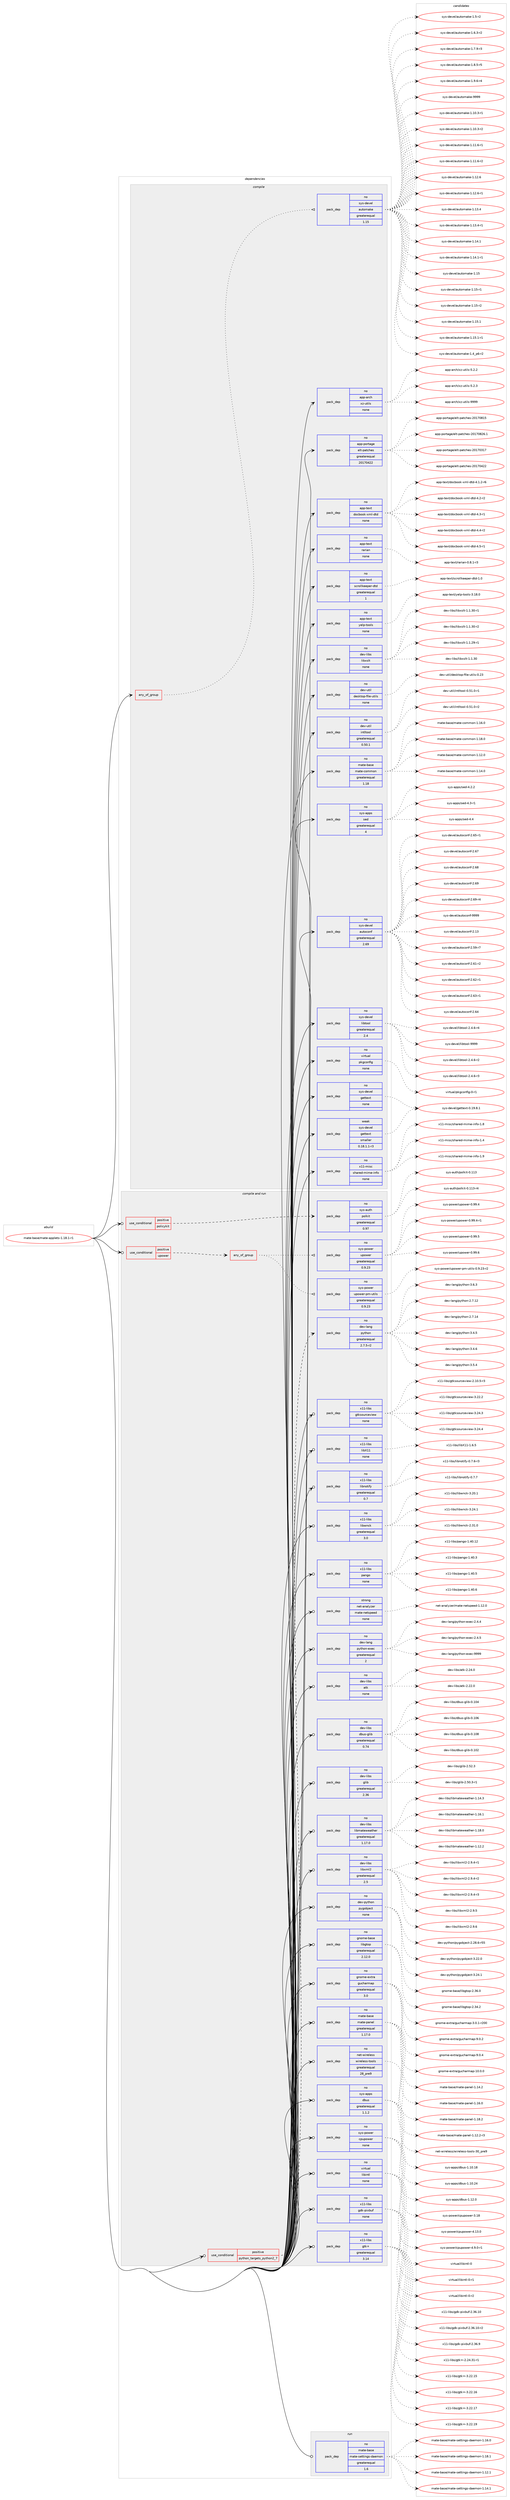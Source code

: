 digraph prolog {

# *************
# Graph options
# *************

newrank=true;
concentrate=true;
compound=true;
graph [rankdir=LR,fontname=Helvetica,fontsize=10,ranksep=1.5];#, ranksep=2.5, nodesep=0.2];
edge  [arrowhead=vee];
node  [fontname=Helvetica,fontsize=10];

# **********
# The ebuild
# **********

subgraph cluster_leftcol {
color=gray;
rank=same;
label=<<i>ebuild</i>>;
id [label="mate-base/mate-applets-1.18.1-r1", color=red, width=4, href="../mate-base/mate-applets-1.18.1-r1.svg"];
}

# ****************
# The dependencies
# ****************

subgraph cluster_midcol {
color=gray;
label=<<i>dependencies</i>>;
subgraph cluster_compile {
fillcolor="#eeeeee";
style=filled;
label=<<i>compile</i>>;
subgraph any5089 {
dependency345562 [label=<<TABLE BORDER="0" CELLBORDER="1" CELLSPACING="0" CELLPADDING="4"><TR><TD CELLPADDING="10">any_of_group</TD></TR></TABLE>>, shape=none, color=red];subgraph pack254278 {
dependency345563 [label=<<TABLE BORDER="0" CELLBORDER="1" CELLSPACING="0" CELLPADDING="4" WIDTH="220"><TR><TD ROWSPAN="6" CELLPADDING="30">pack_dep</TD></TR><TR><TD WIDTH="110">no</TD></TR><TR><TD>sys-devel</TD></TR><TR><TD>automake</TD></TR><TR><TD>greaterequal</TD></TR><TR><TD>1.15</TD></TR></TABLE>>, shape=none, color=blue];
}
dependency345562:e -> dependency345563:w [weight=20,style="dotted",arrowhead="oinv"];
}
id:e -> dependency345562:w [weight=20,style="solid",arrowhead="vee"];
subgraph pack254279 {
dependency345564 [label=<<TABLE BORDER="0" CELLBORDER="1" CELLSPACING="0" CELLPADDING="4" WIDTH="220"><TR><TD ROWSPAN="6" CELLPADDING="30">pack_dep</TD></TR><TR><TD WIDTH="110">no</TD></TR><TR><TD>app-arch</TD></TR><TR><TD>xz-utils</TD></TR><TR><TD>none</TD></TR><TR><TD></TD></TR></TABLE>>, shape=none, color=blue];
}
id:e -> dependency345564:w [weight=20,style="solid",arrowhead="vee"];
subgraph pack254280 {
dependency345565 [label=<<TABLE BORDER="0" CELLBORDER="1" CELLSPACING="0" CELLPADDING="4" WIDTH="220"><TR><TD ROWSPAN="6" CELLPADDING="30">pack_dep</TD></TR><TR><TD WIDTH="110">no</TD></TR><TR><TD>app-portage</TD></TR><TR><TD>elt-patches</TD></TR><TR><TD>greaterequal</TD></TR><TR><TD>20170422</TD></TR></TABLE>>, shape=none, color=blue];
}
id:e -> dependency345565:w [weight=20,style="solid",arrowhead="vee"];
subgraph pack254281 {
dependency345566 [label=<<TABLE BORDER="0" CELLBORDER="1" CELLSPACING="0" CELLPADDING="4" WIDTH="220"><TR><TD ROWSPAN="6" CELLPADDING="30">pack_dep</TD></TR><TR><TD WIDTH="110">no</TD></TR><TR><TD>app-text</TD></TR><TR><TD>docbook-xml-dtd</TD></TR><TR><TD>none</TD></TR><TR><TD></TD></TR></TABLE>>, shape=none, color=blue];
}
id:e -> dependency345566:w [weight=20,style="solid",arrowhead="vee"];
subgraph pack254282 {
dependency345567 [label=<<TABLE BORDER="0" CELLBORDER="1" CELLSPACING="0" CELLPADDING="4" WIDTH="220"><TR><TD ROWSPAN="6" CELLPADDING="30">pack_dep</TD></TR><TR><TD WIDTH="110">no</TD></TR><TR><TD>app-text</TD></TR><TR><TD>rarian</TD></TR><TR><TD>none</TD></TR><TR><TD></TD></TR></TABLE>>, shape=none, color=blue];
}
id:e -> dependency345567:w [weight=20,style="solid",arrowhead="vee"];
subgraph pack254283 {
dependency345568 [label=<<TABLE BORDER="0" CELLBORDER="1" CELLSPACING="0" CELLPADDING="4" WIDTH="220"><TR><TD ROWSPAN="6" CELLPADDING="30">pack_dep</TD></TR><TR><TD WIDTH="110">no</TD></TR><TR><TD>app-text</TD></TR><TR><TD>scrollkeeper-dtd</TD></TR><TR><TD>greaterequal</TD></TR><TR><TD>1</TD></TR></TABLE>>, shape=none, color=blue];
}
id:e -> dependency345568:w [weight=20,style="solid",arrowhead="vee"];
subgraph pack254284 {
dependency345569 [label=<<TABLE BORDER="0" CELLBORDER="1" CELLSPACING="0" CELLPADDING="4" WIDTH="220"><TR><TD ROWSPAN="6" CELLPADDING="30">pack_dep</TD></TR><TR><TD WIDTH="110">no</TD></TR><TR><TD>app-text</TD></TR><TR><TD>yelp-tools</TD></TR><TR><TD>none</TD></TR><TR><TD></TD></TR></TABLE>>, shape=none, color=blue];
}
id:e -> dependency345569:w [weight=20,style="solid",arrowhead="vee"];
subgraph pack254285 {
dependency345570 [label=<<TABLE BORDER="0" CELLBORDER="1" CELLSPACING="0" CELLPADDING="4" WIDTH="220"><TR><TD ROWSPAN="6" CELLPADDING="30">pack_dep</TD></TR><TR><TD WIDTH="110">no</TD></TR><TR><TD>dev-libs</TD></TR><TR><TD>libxslt</TD></TR><TR><TD>none</TD></TR><TR><TD></TD></TR></TABLE>>, shape=none, color=blue];
}
id:e -> dependency345570:w [weight=20,style="solid",arrowhead="vee"];
subgraph pack254286 {
dependency345571 [label=<<TABLE BORDER="0" CELLBORDER="1" CELLSPACING="0" CELLPADDING="4" WIDTH="220"><TR><TD ROWSPAN="6" CELLPADDING="30">pack_dep</TD></TR><TR><TD WIDTH="110">no</TD></TR><TR><TD>dev-util</TD></TR><TR><TD>desktop-file-utils</TD></TR><TR><TD>none</TD></TR><TR><TD></TD></TR></TABLE>>, shape=none, color=blue];
}
id:e -> dependency345571:w [weight=20,style="solid",arrowhead="vee"];
subgraph pack254287 {
dependency345572 [label=<<TABLE BORDER="0" CELLBORDER="1" CELLSPACING="0" CELLPADDING="4" WIDTH="220"><TR><TD ROWSPAN="6" CELLPADDING="30">pack_dep</TD></TR><TR><TD WIDTH="110">no</TD></TR><TR><TD>dev-util</TD></TR><TR><TD>intltool</TD></TR><TR><TD>greaterequal</TD></TR><TR><TD>0.50.1</TD></TR></TABLE>>, shape=none, color=blue];
}
id:e -> dependency345572:w [weight=20,style="solid",arrowhead="vee"];
subgraph pack254288 {
dependency345573 [label=<<TABLE BORDER="0" CELLBORDER="1" CELLSPACING="0" CELLPADDING="4" WIDTH="220"><TR><TD ROWSPAN="6" CELLPADDING="30">pack_dep</TD></TR><TR><TD WIDTH="110">no</TD></TR><TR><TD>mate-base</TD></TR><TR><TD>mate-common</TD></TR><TR><TD>greaterequal</TD></TR><TR><TD>1.18</TD></TR></TABLE>>, shape=none, color=blue];
}
id:e -> dependency345573:w [weight=20,style="solid",arrowhead="vee"];
subgraph pack254289 {
dependency345574 [label=<<TABLE BORDER="0" CELLBORDER="1" CELLSPACING="0" CELLPADDING="4" WIDTH="220"><TR><TD ROWSPAN="6" CELLPADDING="30">pack_dep</TD></TR><TR><TD WIDTH="110">no</TD></TR><TR><TD>sys-apps</TD></TR><TR><TD>sed</TD></TR><TR><TD>greaterequal</TD></TR><TR><TD>4</TD></TR></TABLE>>, shape=none, color=blue];
}
id:e -> dependency345574:w [weight=20,style="solid",arrowhead="vee"];
subgraph pack254290 {
dependency345575 [label=<<TABLE BORDER="0" CELLBORDER="1" CELLSPACING="0" CELLPADDING="4" WIDTH="220"><TR><TD ROWSPAN="6" CELLPADDING="30">pack_dep</TD></TR><TR><TD WIDTH="110">no</TD></TR><TR><TD>sys-devel</TD></TR><TR><TD>autoconf</TD></TR><TR><TD>greaterequal</TD></TR><TR><TD>2.69</TD></TR></TABLE>>, shape=none, color=blue];
}
id:e -> dependency345575:w [weight=20,style="solid",arrowhead="vee"];
subgraph pack254291 {
dependency345576 [label=<<TABLE BORDER="0" CELLBORDER="1" CELLSPACING="0" CELLPADDING="4" WIDTH="220"><TR><TD ROWSPAN="6" CELLPADDING="30">pack_dep</TD></TR><TR><TD WIDTH="110">no</TD></TR><TR><TD>sys-devel</TD></TR><TR><TD>gettext</TD></TR><TR><TD>none</TD></TR><TR><TD></TD></TR></TABLE>>, shape=none, color=blue];
}
id:e -> dependency345576:w [weight=20,style="solid",arrowhead="vee"];
subgraph pack254292 {
dependency345577 [label=<<TABLE BORDER="0" CELLBORDER="1" CELLSPACING="0" CELLPADDING="4" WIDTH="220"><TR><TD ROWSPAN="6" CELLPADDING="30">pack_dep</TD></TR><TR><TD WIDTH="110">no</TD></TR><TR><TD>sys-devel</TD></TR><TR><TD>libtool</TD></TR><TR><TD>greaterequal</TD></TR><TR><TD>2.4</TD></TR></TABLE>>, shape=none, color=blue];
}
id:e -> dependency345577:w [weight=20,style="solid",arrowhead="vee"];
subgraph pack254293 {
dependency345578 [label=<<TABLE BORDER="0" CELLBORDER="1" CELLSPACING="0" CELLPADDING="4" WIDTH="220"><TR><TD ROWSPAN="6" CELLPADDING="30">pack_dep</TD></TR><TR><TD WIDTH="110">no</TD></TR><TR><TD>virtual</TD></TR><TR><TD>pkgconfig</TD></TR><TR><TD>none</TD></TR><TR><TD></TD></TR></TABLE>>, shape=none, color=blue];
}
id:e -> dependency345578:w [weight=20,style="solid",arrowhead="vee"];
subgraph pack254294 {
dependency345579 [label=<<TABLE BORDER="0" CELLBORDER="1" CELLSPACING="0" CELLPADDING="4" WIDTH="220"><TR><TD ROWSPAN="6" CELLPADDING="30">pack_dep</TD></TR><TR><TD WIDTH="110">no</TD></TR><TR><TD>x11-misc</TD></TR><TR><TD>shared-mime-info</TD></TR><TR><TD>none</TD></TR><TR><TD></TD></TR></TABLE>>, shape=none, color=blue];
}
id:e -> dependency345579:w [weight=20,style="solid",arrowhead="vee"];
subgraph pack254295 {
dependency345580 [label=<<TABLE BORDER="0" CELLBORDER="1" CELLSPACING="0" CELLPADDING="4" WIDTH="220"><TR><TD ROWSPAN="6" CELLPADDING="30">pack_dep</TD></TR><TR><TD WIDTH="110">weak</TD></TR><TR><TD>sys-devel</TD></TR><TR><TD>gettext</TD></TR><TR><TD>smaller</TD></TR><TR><TD>0.18.1.1-r3</TD></TR></TABLE>>, shape=none, color=blue];
}
id:e -> dependency345580:w [weight=20,style="solid",arrowhead="vee"];
}
subgraph cluster_compileandrun {
fillcolor="#eeeeee";
style=filled;
label=<<i>compile and run</i>>;
subgraph cond86094 {
dependency345581 [label=<<TABLE BORDER="0" CELLBORDER="1" CELLSPACING="0" CELLPADDING="4"><TR><TD ROWSPAN="3" CELLPADDING="10">use_conditional</TD></TR><TR><TD>positive</TD></TR><TR><TD>policykit</TD></TR></TABLE>>, shape=none, color=red];
subgraph pack254296 {
dependency345582 [label=<<TABLE BORDER="0" CELLBORDER="1" CELLSPACING="0" CELLPADDING="4" WIDTH="220"><TR><TD ROWSPAN="6" CELLPADDING="30">pack_dep</TD></TR><TR><TD WIDTH="110">no</TD></TR><TR><TD>sys-auth</TD></TR><TR><TD>polkit</TD></TR><TR><TD>greaterequal</TD></TR><TR><TD>0.97</TD></TR></TABLE>>, shape=none, color=blue];
}
dependency345581:e -> dependency345582:w [weight=20,style="dashed",arrowhead="vee"];
}
id:e -> dependency345581:w [weight=20,style="solid",arrowhead="odotvee"];
subgraph cond86095 {
dependency345583 [label=<<TABLE BORDER="0" CELLBORDER="1" CELLSPACING="0" CELLPADDING="4"><TR><TD ROWSPAN="3" CELLPADDING="10">use_conditional</TD></TR><TR><TD>positive</TD></TR><TR><TD>python_targets_python2_7</TD></TR></TABLE>>, shape=none, color=red];
subgraph pack254297 {
dependency345584 [label=<<TABLE BORDER="0" CELLBORDER="1" CELLSPACING="0" CELLPADDING="4" WIDTH="220"><TR><TD ROWSPAN="6" CELLPADDING="30">pack_dep</TD></TR><TR><TD WIDTH="110">no</TD></TR><TR><TD>dev-lang</TD></TR><TR><TD>python</TD></TR><TR><TD>greaterequal</TD></TR><TR><TD>2.7.5-r2</TD></TR></TABLE>>, shape=none, color=blue];
}
dependency345583:e -> dependency345584:w [weight=20,style="dashed",arrowhead="vee"];
}
id:e -> dependency345583:w [weight=20,style="solid",arrowhead="odotvee"];
subgraph cond86096 {
dependency345585 [label=<<TABLE BORDER="0" CELLBORDER="1" CELLSPACING="0" CELLPADDING="4"><TR><TD ROWSPAN="3" CELLPADDING="10">use_conditional</TD></TR><TR><TD>positive</TD></TR><TR><TD>upower</TD></TR></TABLE>>, shape=none, color=red];
subgraph any5090 {
dependency345586 [label=<<TABLE BORDER="0" CELLBORDER="1" CELLSPACING="0" CELLPADDING="4"><TR><TD CELLPADDING="10">any_of_group</TD></TR></TABLE>>, shape=none, color=red];subgraph pack254298 {
dependency345587 [label=<<TABLE BORDER="0" CELLBORDER="1" CELLSPACING="0" CELLPADDING="4" WIDTH="220"><TR><TD ROWSPAN="6" CELLPADDING="30">pack_dep</TD></TR><TR><TD WIDTH="110">no</TD></TR><TR><TD>sys-power</TD></TR><TR><TD>upower</TD></TR><TR><TD>greaterequal</TD></TR><TR><TD>0.9.23</TD></TR></TABLE>>, shape=none, color=blue];
}
dependency345586:e -> dependency345587:w [weight=20,style="dotted",arrowhead="oinv"];
subgraph pack254299 {
dependency345588 [label=<<TABLE BORDER="0" CELLBORDER="1" CELLSPACING="0" CELLPADDING="4" WIDTH="220"><TR><TD ROWSPAN="6" CELLPADDING="30">pack_dep</TD></TR><TR><TD WIDTH="110">no</TD></TR><TR><TD>sys-power</TD></TR><TR><TD>upower-pm-utils</TD></TR><TR><TD>greaterequal</TD></TR><TR><TD>0.9.23</TD></TR></TABLE>>, shape=none, color=blue];
}
dependency345586:e -> dependency345588:w [weight=20,style="dotted",arrowhead="oinv"];
}
dependency345585:e -> dependency345586:w [weight=20,style="dashed",arrowhead="vee"];
}
id:e -> dependency345585:w [weight=20,style="solid",arrowhead="odotvee"];
subgraph pack254300 {
dependency345589 [label=<<TABLE BORDER="0" CELLBORDER="1" CELLSPACING="0" CELLPADDING="4" WIDTH="220"><TR><TD ROWSPAN="6" CELLPADDING="30">pack_dep</TD></TR><TR><TD WIDTH="110">no</TD></TR><TR><TD>dev-lang</TD></TR><TR><TD>python-exec</TD></TR><TR><TD>greaterequal</TD></TR><TR><TD>2</TD></TR></TABLE>>, shape=none, color=blue];
}
id:e -> dependency345589:w [weight=20,style="solid",arrowhead="odotvee"];
subgraph pack254301 {
dependency345590 [label=<<TABLE BORDER="0" CELLBORDER="1" CELLSPACING="0" CELLPADDING="4" WIDTH="220"><TR><TD ROWSPAN="6" CELLPADDING="30">pack_dep</TD></TR><TR><TD WIDTH="110">no</TD></TR><TR><TD>dev-libs</TD></TR><TR><TD>atk</TD></TR><TR><TD>none</TD></TR><TR><TD></TD></TR></TABLE>>, shape=none, color=blue];
}
id:e -> dependency345590:w [weight=20,style="solid",arrowhead="odotvee"];
subgraph pack254302 {
dependency345591 [label=<<TABLE BORDER="0" CELLBORDER="1" CELLSPACING="0" CELLPADDING="4" WIDTH="220"><TR><TD ROWSPAN="6" CELLPADDING="30">pack_dep</TD></TR><TR><TD WIDTH="110">no</TD></TR><TR><TD>dev-libs</TD></TR><TR><TD>dbus-glib</TD></TR><TR><TD>greaterequal</TD></TR><TR><TD>0.74</TD></TR></TABLE>>, shape=none, color=blue];
}
id:e -> dependency345591:w [weight=20,style="solid",arrowhead="odotvee"];
subgraph pack254303 {
dependency345592 [label=<<TABLE BORDER="0" CELLBORDER="1" CELLSPACING="0" CELLPADDING="4" WIDTH="220"><TR><TD ROWSPAN="6" CELLPADDING="30">pack_dep</TD></TR><TR><TD WIDTH="110">no</TD></TR><TR><TD>dev-libs</TD></TR><TR><TD>glib</TD></TR><TR><TD>greaterequal</TD></TR><TR><TD>2.36</TD></TR></TABLE>>, shape=none, color=blue];
}
id:e -> dependency345592:w [weight=20,style="solid",arrowhead="odotvee"];
subgraph pack254304 {
dependency345593 [label=<<TABLE BORDER="0" CELLBORDER="1" CELLSPACING="0" CELLPADDING="4" WIDTH="220"><TR><TD ROWSPAN="6" CELLPADDING="30">pack_dep</TD></TR><TR><TD WIDTH="110">no</TD></TR><TR><TD>dev-libs</TD></TR><TR><TD>libmateweather</TD></TR><TR><TD>greaterequal</TD></TR><TR><TD>1.17.0</TD></TR></TABLE>>, shape=none, color=blue];
}
id:e -> dependency345593:w [weight=20,style="solid",arrowhead="odotvee"];
subgraph pack254305 {
dependency345594 [label=<<TABLE BORDER="0" CELLBORDER="1" CELLSPACING="0" CELLPADDING="4" WIDTH="220"><TR><TD ROWSPAN="6" CELLPADDING="30">pack_dep</TD></TR><TR><TD WIDTH="110">no</TD></TR><TR><TD>dev-libs</TD></TR><TR><TD>libxml2</TD></TR><TR><TD>greaterequal</TD></TR><TR><TD>2.5</TD></TR></TABLE>>, shape=none, color=blue];
}
id:e -> dependency345594:w [weight=20,style="solid",arrowhead="odotvee"];
subgraph pack254306 {
dependency345595 [label=<<TABLE BORDER="0" CELLBORDER="1" CELLSPACING="0" CELLPADDING="4" WIDTH="220"><TR><TD ROWSPAN="6" CELLPADDING="30">pack_dep</TD></TR><TR><TD WIDTH="110">no</TD></TR><TR><TD>dev-python</TD></TR><TR><TD>pygobject</TD></TR><TR><TD>none</TD></TR><TR><TD></TD></TR></TABLE>>, shape=none, color=blue];
}
id:e -> dependency345595:w [weight=20,style="solid",arrowhead="odotvee"];
subgraph pack254307 {
dependency345596 [label=<<TABLE BORDER="0" CELLBORDER="1" CELLSPACING="0" CELLPADDING="4" WIDTH="220"><TR><TD ROWSPAN="6" CELLPADDING="30">pack_dep</TD></TR><TR><TD WIDTH="110">no</TD></TR><TR><TD>gnome-base</TD></TR><TR><TD>libgtop</TD></TR><TR><TD>greaterequal</TD></TR><TR><TD>2.12.0</TD></TR></TABLE>>, shape=none, color=blue];
}
id:e -> dependency345596:w [weight=20,style="solid",arrowhead="odotvee"];
subgraph pack254308 {
dependency345597 [label=<<TABLE BORDER="0" CELLBORDER="1" CELLSPACING="0" CELLPADDING="4" WIDTH="220"><TR><TD ROWSPAN="6" CELLPADDING="30">pack_dep</TD></TR><TR><TD WIDTH="110">no</TD></TR><TR><TD>gnome-extra</TD></TR><TR><TD>gucharmap</TD></TR><TR><TD>greaterequal</TD></TR><TR><TD>3.0</TD></TR></TABLE>>, shape=none, color=blue];
}
id:e -> dependency345597:w [weight=20,style="solid",arrowhead="odotvee"];
subgraph pack254309 {
dependency345598 [label=<<TABLE BORDER="0" CELLBORDER="1" CELLSPACING="0" CELLPADDING="4" WIDTH="220"><TR><TD ROWSPAN="6" CELLPADDING="30">pack_dep</TD></TR><TR><TD WIDTH="110">no</TD></TR><TR><TD>mate-base</TD></TR><TR><TD>mate-panel</TD></TR><TR><TD>greaterequal</TD></TR><TR><TD>1.17.0</TD></TR></TABLE>>, shape=none, color=blue];
}
id:e -> dependency345598:w [weight=20,style="solid",arrowhead="odotvee"];
subgraph pack254310 {
dependency345599 [label=<<TABLE BORDER="0" CELLBORDER="1" CELLSPACING="0" CELLPADDING="4" WIDTH="220"><TR><TD ROWSPAN="6" CELLPADDING="30">pack_dep</TD></TR><TR><TD WIDTH="110">no</TD></TR><TR><TD>net-wireless</TD></TR><TR><TD>wireless-tools</TD></TR><TR><TD>greaterequal</TD></TR><TR><TD>28_pre9</TD></TR></TABLE>>, shape=none, color=blue];
}
id:e -> dependency345599:w [weight=20,style="solid",arrowhead="odotvee"];
subgraph pack254311 {
dependency345600 [label=<<TABLE BORDER="0" CELLBORDER="1" CELLSPACING="0" CELLPADDING="4" WIDTH="220"><TR><TD ROWSPAN="6" CELLPADDING="30">pack_dep</TD></TR><TR><TD WIDTH="110">no</TD></TR><TR><TD>sys-apps</TD></TR><TR><TD>dbus</TD></TR><TR><TD>greaterequal</TD></TR><TR><TD>1.1.2</TD></TR></TABLE>>, shape=none, color=blue];
}
id:e -> dependency345600:w [weight=20,style="solid",arrowhead="odotvee"];
subgraph pack254312 {
dependency345601 [label=<<TABLE BORDER="0" CELLBORDER="1" CELLSPACING="0" CELLPADDING="4" WIDTH="220"><TR><TD ROWSPAN="6" CELLPADDING="30">pack_dep</TD></TR><TR><TD WIDTH="110">no</TD></TR><TR><TD>sys-power</TD></TR><TR><TD>cpupower</TD></TR><TR><TD>none</TD></TR><TR><TD></TD></TR></TABLE>>, shape=none, color=blue];
}
id:e -> dependency345601:w [weight=20,style="solid",arrowhead="odotvee"];
subgraph pack254313 {
dependency345602 [label=<<TABLE BORDER="0" CELLBORDER="1" CELLSPACING="0" CELLPADDING="4" WIDTH="220"><TR><TD ROWSPAN="6" CELLPADDING="30">pack_dep</TD></TR><TR><TD WIDTH="110">no</TD></TR><TR><TD>virtual</TD></TR><TR><TD>libintl</TD></TR><TR><TD>none</TD></TR><TR><TD></TD></TR></TABLE>>, shape=none, color=blue];
}
id:e -> dependency345602:w [weight=20,style="solid",arrowhead="odotvee"];
subgraph pack254314 {
dependency345603 [label=<<TABLE BORDER="0" CELLBORDER="1" CELLSPACING="0" CELLPADDING="4" WIDTH="220"><TR><TD ROWSPAN="6" CELLPADDING="30">pack_dep</TD></TR><TR><TD WIDTH="110">no</TD></TR><TR><TD>x11-libs</TD></TR><TR><TD>gdk-pixbuf</TD></TR><TR><TD>none</TD></TR><TR><TD></TD></TR></TABLE>>, shape=none, color=blue];
}
id:e -> dependency345603:w [weight=20,style="solid",arrowhead="odotvee"];
subgraph pack254315 {
dependency345604 [label=<<TABLE BORDER="0" CELLBORDER="1" CELLSPACING="0" CELLPADDING="4" WIDTH="220"><TR><TD ROWSPAN="6" CELLPADDING="30">pack_dep</TD></TR><TR><TD WIDTH="110">no</TD></TR><TR><TD>x11-libs</TD></TR><TR><TD>gtk+</TD></TR><TR><TD>greaterequal</TD></TR><TR><TD>3.14</TD></TR></TABLE>>, shape=none, color=blue];
}
id:e -> dependency345604:w [weight=20,style="solid",arrowhead="odotvee"];
subgraph pack254316 {
dependency345605 [label=<<TABLE BORDER="0" CELLBORDER="1" CELLSPACING="0" CELLPADDING="4" WIDTH="220"><TR><TD ROWSPAN="6" CELLPADDING="30">pack_dep</TD></TR><TR><TD WIDTH="110">no</TD></TR><TR><TD>x11-libs</TD></TR><TR><TD>gtksourceview</TD></TR><TR><TD>none</TD></TR><TR><TD></TD></TR></TABLE>>, shape=none, color=blue];
}
id:e -> dependency345605:w [weight=20,style="solid",arrowhead="odotvee"];
subgraph pack254317 {
dependency345606 [label=<<TABLE BORDER="0" CELLBORDER="1" CELLSPACING="0" CELLPADDING="4" WIDTH="220"><TR><TD ROWSPAN="6" CELLPADDING="30">pack_dep</TD></TR><TR><TD WIDTH="110">no</TD></TR><TR><TD>x11-libs</TD></TR><TR><TD>libX11</TD></TR><TR><TD>none</TD></TR><TR><TD></TD></TR></TABLE>>, shape=none, color=blue];
}
id:e -> dependency345606:w [weight=20,style="solid",arrowhead="odotvee"];
subgraph pack254318 {
dependency345607 [label=<<TABLE BORDER="0" CELLBORDER="1" CELLSPACING="0" CELLPADDING="4" WIDTH="220"><TR><TD ROWSPAN="6" CELLPADDING="30">pack_dep</TD></TR><TR><TD WIDTH="110">no</TD></TR><TR><TD>x11-libs</TD></TR><TR><TD>libnotify</TD></TR><TR><TD>greaterequal</TD></TR><TR><TD>0.7</TD></TR></TABLE>>, shape=none, color=blue];
}
id:e -> dependency345607:w [weight=20,style="solid",arrowhead="odotvee"];
subgraph pack254319 {
dependency345608 [label=<<TABLE BORDER="0" CELLBORDER="1" CELLSPACING="0" CELLPADDING="4" WIDTH="220"><TR><TD ROWSPAN="6" CELLPADDING="30">pack_dep</TD></TR><TR><TD WIDTH="110">no</TD></TR><TR><TD>x11-libs</TD></TR><TR><TD>libwnck</TD></TR><TR><TD>greaterequal</TD></TR><TR><TD>3.0</TD></TR></TABLE>>, shape=none, color=blue];
}
id:e -> dependency345608:w [weight=20,style="solid",arrowhead="odotvee"];
subgraph pack254320 {
dependency345609 [label=<<TABLE BORDER="0" CELLBORDER="1" CELLSPACING="0" CELLPADDING="4" WIDTH="220"><TR><TD ROWSPAN="6" CELLPADDING="30">pack_dep</TD></TR><TR><TD WIDTH="110">no</TD></TR><TR><TD>x11-libs</TD></TR><TR><TD>pango</TD></TR><TR><TD>none</TD></TR><TR><TD></TD></TR></TABLE>>, shape=none, color=blue];
}
id:e -> dependency345609:w [weight=20,style="solid",arrowhead="odotvee"];
subgraph pack254321 {
dependency345610 [label=<<TABLE BORDER="0" CELLBORDER="1" CELLSPACING="0" CELLPADDING="4" WIDTH="220"><TR><TD ROWSPAN="6" CELLPADDING="30">pack_dep</TD></TR><TR><TD WIDTH="110">strong</TD></TR><TR><TD>net-analyzer</TD></TR><TR><TD>mate-netspeed</TD></TR><TR><TD>none</TD></TR><TR><TD></TD></TR></TABLE>>, shape=none, color=blue];
}
id:e -> dependency345610:w [weight=20,style="solid",arrowhead="odotvee"];
}
subgraph cluster_run {
fillcolor="#eeeeee";
style=filled;
label=<<i>run</i>>;
subgraph pack254322 {
dependency345611 [label=<<TABLE BORDER="0" CELLBORDER="1" CELLSPACING="0" CELLPADDING="4" WIDTH="220"><TR><TD ROWSPAN="6" CELLPADDING="30">pack_dep</TD></TR><TR><TD WIDTH="110">no</TD></TR><TR><TD>mate-base</TD></TR><TR><TD>mate-settings-daemon</TD></TR><TR><TD>greaterequal</TD></TR><TR><TD>1.6</TD></TR></TABLE>>, shape=none, color=blue];
}
id:e -> dependency345611:w [weight=20,style="solid",arrowhead="odot"];
}
}

# **************
# The candidates
# **************

subgraph cluster_choices {
rank=same;
color=gray;
label=<<i>candidates</i>>;

subgraph choice254278 {
color=black;
nodesep=1;
choice11512111545100101118101108479711711611110997107101454946494846514511449 [label="sys-devel/automake-1.10.3-r1", color=red, width=4,href="../sys-devel/automake-1.10.3-r1.svg"];
choice11512111545100101118101108479711711611110997107101454946494846514511450 [label="sys-devel/automake-1.10.3-r2", color=red, width=4,href="../sys-devel/automake-1.10.3-r2.svg"];
choice11512111545100101118101108479711711611110997107101454946494946544511449 [label="sys-devel/automake-1.11.6-r1", color=red, width=4,href="../sys-devel/automake-1.11.6-r1.svg"];
choice11512111545100101118101108479711711611110997107101454946494946544511450 [label="sys-devel/automake-1.11.6-r2", color=red, width=4,href="../sys-devel/automake-1.11.6-r2.svg"];
choice1151211154510010111810110847971171161111099710710145494649504654 [label="sys-devel/automake-1.12.6", color=red, width=4,href="../sys-devel/automake-1.12.6.svg"];
choice11512111545100101118101108479711711611110997107101454946495046544511449 [label="sys-devel/automake-1.12.6-r1", color=red, width=4,href="../sys-devel/automake-1.12.6-r1.svg"];
choice1151211154510010111810110847971171161111099710710145494649514652 [label="sys-devel/automake-1.13.4", color=red, width=4,href="../sys-devel/automake-1.13.4.svg"];
choice11512111545100101118101108479711711611110997107101454946495146524511449 [label="sys-devel/automake-1.13.4-r1", color=red, width=4,href="../sys-devel/automake-1.13.4-r1.svg"];
choice1151211154510010111810110847971171161111099710710145494649524649 [label="sys-devel/automake-1.14.1", color=red, width=4,href="../sys-devel/automake-1.14.1.svg"];
choice11512111545100101118101108479711711611110997107101454946495246494511449 [label="sys-devel/automake-1.14.1-r1", color=red, width=4,href="../sys-devel/automake-1.14.1-r1.svg"];
choice115121115451001011181011084797117116111109971071014549464953 [label="sys-devel/automake-1.15", color=red, width=4,href="../sys-devel/automake-1.15.svg"];
choice1151211154510010111810110847971171161111099710710145494649534511449 [label="sys-devel/automake-1.15-r1", color=red, width=4,href="../sys-devel/automake-1.15-r1.svg"];
choice1151211154510010111810110847971171161111099710710145494649534511450 [label="sys-devel/automake-1.15-r2", color=red, width=4,href="../sys-devel/automake-1.15-r2.svg"];
choice1151211154510010111810110847971171161111099710710145494649534649 [label="sys-devel/automake-1.15.1", color=red, width=4,href="../sys-devel/automake-1.15.1.svg"];
choice11512111545100101118101108479711711611110997107101454946495346494511449 [label="sys-devel/automake-1.15.1-r1", color=red, width=4,href="../sys-devel/automake-1.15.1-r1.svg"];
choice115121115451001011181011084797117116111109971071014549465295112544511450 [label="sys-devel/automake-1.4_p6-r2", color=red, width=4,href="../sys-devel/automake-1.4_p6-r2.svg"];
choice11512111545100101118101108479711711611110997107101454946534511450 [label="sys-devel/automake-1.5-r2", color=red, width=4,href="../sys-devel/automake-1.5-r2.svg"];
choice115121115451001011181011084797117116111109971071014549465446514511450 [label="sys-devel/automake-1.6.3-r2", color=red, width=4,href="../sys-devel/automake-1.6.3-r2.svg"];
choice115121115451001011181011084797117116111109971071014549465546574511451 [label="sys-devel/automake-1.7.9-r3", color=red, width=4,href="../sys-devel/automake-1.7.9-r3.svg"];
choice115121115451001011181011084797117116111109971071014549465646534511453 [label="sys-devel/automake-1.8.5-r5", color=red, width=4,href="../sys-devel/automake-1.8.5-r5.svg"];
choice115121115451001011181011084797117116111109971071014549465746544511452 [label="sys-devel/automake-1.9.6-r4", color=red, width=4,href="../sys-devel/automake-1.9.6-r4.svg"];
choice115121115451001011181011084797117116111109971071014557575757 [label="sys-devel/automake-9999", color=red, width=4,href="../sys-devel/automake-9999.svg"];
dependency345563:e -> choice11512111545100101118101108479711711611110997107101454946494846514511449:w [style=dotted,weight="100"];
dependency345563:e -> choice11512111545100101118101108479711711611110997107101454946494846514511450:w [style=dotted,weight="100"];
dependency345563:e -> choice11512111545100101118101108479711711611110997107101454946494946544511449:w [style=dotted,weight="100"];
dependency345563:e -> choice11512111545100101118101108479711711611110997107101454946494946544511450:w [style=dotted,weight="100"];
dependency345563:e -> choice1151211154510010111810110847971171161111099710710145494649504654:w [style=dotted,weight="100"];
dependency345563:e -> choice11512111545100101118101108479711711611110997107101454946495046544511449:w [style=dotted,weight="100"];
dependency345563:e -> choice1151211154510010111810110847971171161111099710710145494649514652:w [style=dotted,weight="100"];
dependency345563:e -> choice11512111545100101118101108479711711611110997107101454946495146524511449:w [style=dotted,weight="100"];
dependency345563:e -> choice1151211154510010111810110847971171161111099710710145494649524649:w [style=dotted,weight="100"];
dependency345563:e -> choice11512111545100101118101108479711711611110997107101454946495246494511449:w [style=dotted,weight="100"];
dependency345563:e -> choice115121115451001011181011084797117116111109971071014549464953:w [style=dotted,weight="100"];
dependency345563:e -> choice1151211154510010111810110847971171161111099710710145494649534511449:w [style=dotted,weight="100"];
dependency345563:e -> choice1151211154510010111810110847971171161111099710710145494649534511450:w [style=dotted,weight="100"];
dependency345563:e -> choice1151211154510010111810110847971171161111099710710145494649534649:w [style=dotted,weight="100"];
dependency345563:e -> choice11512111545100101118101108479711711611110997107101454946495346494511449:w [style=dotted,weight="100"];
dependency345563:e -> choice115121115451001011181011084797117116111109971071014549465295112544511450:w [style=dotted,weight="100"];
dependency345563:e -> choice11512111545100101118101108479711711611110997107101454946534511450:w [style=dotted,weight="100"];
dependency345563:e -> choice115121115451001011181011084797117116111109971071014549465446514511450:w [style=dotted,weight="100"];
dependency345563:e -> choice115121115451001011181011084797117116111109971071014549465546574511451:w [style=dotted,weight="100"];
dependency345563:e -> choice115121115451001011181011084797117116111109971071014549465646534511453:w [style=dotted,weight="100"];
dependency345563:e -> choice115121115451001011181011084797117116111109971071014549465746544511452:w [style=dotted,weight="100"];
dependency345563:e -> choice115121115451001011181011084797117116111109971071014557575757:w [style=dotted,weight="100"];
}
subgraph choice254279 {
color=black;
nodesep=1;
choice971121124597114991044712012245117116105108115455346504650 [label="app-arch/xz-utils-5.2.2", color=red, width=4,href="../app-arch/xz-utils-5.2.2.svg"];
choice971121124597114991044712012245117116105108115455346504651 [label="app-arch/xz-utils-5.2.3", color=red, width=4,href="../app-arch/xz-utils-5.2.3.svg"];
choice9711211245971149910447120122451171161051081154557575757 [label="app-arch/xz-utils-9999", color=red, width=4,href="../app-arch/xz-utils-9999.svg"];
dependency345564:e -> choice971121124597114991044712012245117116105108115455346504650:w [style=dotted,weight="100"];
dependency345564:e -> choice971121124597114991044712012245117116105108115455346504651:w [style=dotted,weight="100"];
dependency345564:e -> choice9711211245971149910447120122451171161051081154557575757:w [style=dotted,weight="100"];
}
subgraph choice254280 {
color=black;
nodesep=1;
choice97112112451121111141169710310147101108116451129711699104101115455048495548514955 [label="app-portage/elt-patches-20170317", color=red, width=4,href="../app-portage/elt-patches-20170317.svg"];
choice97112112451121111141169710310147101108116451129711699104101115455048495548525050 [label="app-portage/elt-patches-20170422", color=red, width=4,href="../app-portage/elt-patches-20170422.svg"];
choice97112112451121111141169710310147101108116451129711699104101115455048495548564953 [label="app-portage/elt-patches-20170815", color=red, width=4,href="../app-portage/elt-patches-20170815.svg"];
choice971121124511211111411697103101471011081164511297116991041011154550484955485650544649 [label="app-portage/elt-patches-20170826.1", color=red, width=4,href="../app-portage/elt-patches-20170826.1.svg"];
dependency345565:e -> choice97112112451121111141169710310147101108116451129711699104101115455048495548514955:w [style=dotted,weight="100"];
dependency345565:e -> choice97112112451121111141169710310147101108116451129711699104101115455048495548525050:w [style=dotted,weight="100"];
dependency345565:e -> choice97112112451121111141169710310147101108116451129711699104101115455048495548564953:w [style=dotted,weight="100"];
dependency345565:e -> choice971121124511211111411697103101471011081164511297116991041011154550484955485650544649:w [style=dotted,weight="100"];
}
subgraph choice254281 {
color=black;
nodesep=1;
choice971121124511610112011647100111999811111110745120109108451001161004552464946504511454 [label="app-text/docbook-xml-dtd-4.1.2-r6", color=red, width=4,href="../app-text/docbook-xml-dtd-4.1.2-r6.svg"];
choice97112112451161011201164710011199981111111074512010910845100116100455246504511450 [label="app-text/docbook-xml-dtd-4.2-r2", color=red, width=4,href="../app-text/docbook-xml-dtd-4.2-r2.svg"];
choice97112112451161011201164710011199981111111074512010910845100116100455246514511449 [label="app-text/docbook-xml-dtd-4.3-r1", color=red, width=4,href="../app-text/docbook-xml-dtd-4.3-r1.svg"];
choice97112112451161011201164710011199981111111074512010910845100116100455246524511450 [label="app-text/docbook-xml-dtd-4.4-r2", color=red, width=4,href="../app-text/docbook-xml-dtd-4.4-r2.svg"];
choice97112112451161011201164710011199981111111074512010910845100116100455246534511449 [label="app-text/docbook-xml-dtd-4.5-r1", color=red, width=4,href="../app-text/docbook-xml-dtd-4.5-r1.svg"];
dependency345566:e -> choice971121124511610112011647100111999811111110745120109108451001161004552464946504511454:w [style=dotted,weight="100"];
dependency345566:e -> choice97112112451161011201164710011199981111111074512010910845100116100455246504511450:w [style=dotted,weight="100"];
dependency345566:e -> choice97112112451161011201164710011199981111111074512010910845100116100455246514511449:w [style=dotted,weight="100"];
dependency345566:e -> choice97112112451161011201164710011199981111111074512010910845100116100455246524511450:w [style=dotted,weight="100"];
dependency345566:e -> choice97112112451161011201164710011199981111111074512010910845100116100455246534511449:w [style=dotted,weight="100"];
}
subgraph choice254282 {
color=black;
nodesep=1;
choice97112112451161011201164711497114105971104548465646494511451 [label="app-text/rarian-0.8.1-r3", color=red, width=4,href="../app-text/rarian-0.8.1-r3.svg"];
dependency345567:e -> choice97112112451161011201164711497114105971104548465646494511451:w [style=dotted,weight="100"];
}
subgraph choice254283 {
color=black;
nodesep=1;
choice971121124511610112011647115991141111081081071011011121011144510011610045494648 [label="app-text/scrollkeeper-dtd-1.0", color=red, width=4,href="../app-text/scrollkeeper-dtd-1.0.svg"];
dependency345568:e -> choice971121124511610112011647115991141111081081071011011121011144510011610045494648:w [style=dotted,weight="100"];
}
subgraph choice254284 {
color=black;
nodesep=1;
choice9711211245116101120116471211011081124511611111110811545514649564648 [label="app-text/yelp-tools-3.18.0", color=red, width=4,href="../app-text/yelp-tools-3.18.0.svg"];
dependency345569:e -> choice9711211245116101120116471211011081124511611111110811545514649564648:w [style=dotted,weight="100"];
}
subgraph choice254285 {
color=black;
nodesep=1;
choice10010111845108105981154710810598120115108116454946494650574511449 [label="dev-libs/libxslt-1.1.29-r1", color=red, width=4,href="../dev-libs/libxslt-1.1.29-r1.svg"];
choice1001011184510810598115471081059812011510811645494649465148 [label="dev-libs/libxslt-1.1.30", color=red, width=4,href="../dev-libs/libxslt-1.1.30.svg"];
choice10010111845108105981154710810598120115108116454946494651484511449 [label="dev-libs/libxslt-1.1.30-r1", color=red, width=4,href="../dev-libs/libxslt-1.1.30-r1.svg"];
choice10010111845108105981154710810598120115108116454946494651484511450 [label="dev-libs/libxslt-1.1.30-r2", color=red, width=4,href="../dev-libs/libxslt-1.1.30-r2.svg"];
dependency345570:e -> choice10010111845108105981154710810598120115108116454946494650574511449:w [style=dotted,weight="100"];
dependency345570:e -> choice1001011184510810598115471081059812011510811645494649465148:w [style=dotted,weight="100"];
dependency345570:e -> choice10010111845108105981154710810598120115108116454946494651484511449:w [style=dotted,weight="100"];
dependency345570:e -> choice10010111845108105981154710810598120115108116454946494651484511450:w [style=dotted,weight="100"];
}
subgraph choice254286 {
color=black;
nodesep=1;
choice100101118451171161051084710010111510711611111245102105108101451171161051081154548465051 [label="dev-util/desktop-file-utils-0.23", color=red, width=4,href="../dev-util/desktop-file-utils-0.23.svg"];
dependency345571:e -> choice100101118451171161051084710010111510711611111245102105108101451171161051081154548465051:w [style=dotted,weight="100"];
}
subgraph choice254287 {
color=black;
nodesep=1;
choice1001011184511711610510847105110116108116111111108454846534946484511449 [label="dev-util/intltool-0.51.0-r1", color=red, width=4,href="../dev-util/intltool-0.51.0-r1.svg"];
choice1001011184511711610510847105110116108116111111108454846534946484511450 [label="dev-util/intltool-0.51.0-r2", color=red, width=4,href="../dev-util/intltool-0.51.0-r2.svg"];
dependency345572:e -> choice1001011184511711610510847105110116108116111111108454846534946484511449:w [style=dotted,weight="100"];
dependency345572:e -> choice1001011184511711610510847105110116108116111111108454846534946484511450:w [style=dotted,weight="100"];
}
subgraph choice254288 {
color=black;
nodesep=1;
choice109971161014598971151014710997116101459911110910911111045494649504648 [label="mate-base/mate-common-1.12.0", color=red, width=4,href="../mate-base/mate-common-1.12.0.svg"];
choice109971161014598971151014710997116101459911110910911111045494649524648 [label="mate-base/mate-common-1.14.0", color=red, width=4,href="../mate-base/mate-common-1.14.0.svg"];
choice109971161014598971151014710997116101459911110910911111045494649544648 [label="mate-base/mate-common-1.16.0", color=red, width=4,href="../mate-base/mate-common-1.16.0.svg"];
choice109971161014598971151014710997116101459911110910911111045494649564648 [label="mate-base/mate-common-1.18.0", color=red, width=4,href="../mate-base/mate-common-1.18.0.svg"];
dependency345573:e -> choice109971161014598971151014710997116101459911110910911111045494649504648:w [style=dotted,weight="100"];
dependency345573:e -> choice109971161014598971151014710997116101459911110910911111045494649524648:w [style=dotted,weight="100"];
dependency345573:e -> choice109971161014598971151014710997116101459911110910911111045494649544648:w [style=dotted,weight="100"];
dependency345573:e -> choice109971161014598971151014710997116101459911110910911111045494649564648:w [style=dotted,weight="100"];
}
subgraph choice254289 {
color=black;
nodesep=1;
choice115121115459711211211547115101100455246504650 [label="sys-apps/sed-4.2.2", color=red, width=4,href="../sys-apps/sed-4.2.2.svg"];
choice115121115459711211211547115101100455246514511449 [label="sys-apps/sed-4.3-r1", color=red, width=4,href="../sys-apps/sed-4.3-r1.svg"];
choice11512111545971121121154711510110045524652 [label="sys-apps/sed-4.4", color=red, width=4,href="../sys-apps/sed-4.4.svg"];
dependency345574:e -> choice115121115459711211211547115101100455246504650:w [style=dotted,weight="100"];
dependency345574:e -> choice115121115459711211211547115101100455246514511449:w [style=dotted,weight="100"];
dependency345574:e -> choice11512111545971121121154711510110045524652:w [style=dotted,weight="100"];
}
subgraph choice254290 {
color=black;
nodesep=1;
choice115121115451001011181011084797117116111991111101024550464951 [label="sys-devel/autoconf-2.13", color=red, width=4,href="../sys-devel/autoconf-2.13.svg"];
choice1151211154510010111810110847971171161119911111010245504653574511455 [label="sys-devel/autoconf-2.59-r7", color=red, width=4,href="../sys-devel/autoconf-2.59-r7.svg"];
choice1151211154510010111810110847971171161119911111010245504654494511450 [label="sys-devel/autoconf-2.61-r2", color=red, width=4,href="../sys-devel/autoconf-2.61-r2.svg"];
choice1151211154510010111810110847971171161119911111010245504654504511449 [label="sys-devel/autoconf-2.62-r1", color=red, width=4,href="../sys-devel/autoconf-2.62-r1.svg"];
choice1151211154510010111810110847971171161119911111010245504654514511449 [label="sys-devel/autoconf-2.63-r1", color=red, width=4,href="../sys-devel/autoconf-2.63-r1.svg"];
choice115121115451001011181011084797117116111991111101024550465452 [label="sys-devel/autoconf-2.64", color=red, width=4,href="../sys-devel/autoconf-2.64.svg"];
choice1151211154510010111810110847971171161119911111010245504654534511449 [label="sys-devel/autoconf-2.65-r1", color=red, width=4,href="../sys-devel/autoconf-2.65-r1.svg"];
choice115121115451001011181011084797117116111991111101024550465455 [label="sys-devel/autoconf-2.67", color=red, width=4,href="../sys-devel/autoconf-2.67.svg"];
choice115121115451001011181011084797117116111991111101024550465456 [label="sys-devel/autoconf-2.68", color=red, width=4,href="../sys-devel/autoconf-2.68.svg"];
choice115121115451001011181011084797117116111991111101024550465457 [label="sys-devel/autoconf-2.69", color=red, width=4,href="../sys-devel/autoconf-2.69.svg"];
choice1151211154510010111810110847971171161119911111010245504654574511452 [label="sys-devel/autoconf-2.69-r4", color=red, width=4,href="../sys-devel/autoconf-2.69-r4.svg"];
choice115121115451001011181011084797117116111991111101024557575757 [label="sys-devel/autoconf-9999", color=red, width=4,href="../sys-devel/autoconf-9999.svg"];
dependency345575:e -> choice115121115451001011181011084797117116111991111101024550464951:w [style=dotted,weight="100"];
dependency345575:e -> choice1151211154510010111810110847971171161119911111010245504653574511455:w [style=dotted,weight="100"];
dependency345575:e -> choice1151211154510010111810110847971171161119911111010245504654494511450:w [style=dotted,weight="100"];
dependency345575:e -> choice1151211154510010111810110847971171161119911111010245504654504511449:w [style=dotted,weight="100"];
dependency345575:e -> choice1151211154510010111810110847971171161119911111010245504654514511449:w [style=dotted,weight="100"];
dependency345575:e -> choice115121115451001011181011084797117116111991111101024550465452:w [style=dotted,weight="100"];
dependency345575:e -> choice1151211154510010111810110847971171161119911111010245504654534511449:w [style=dotted,weight="100"];
dependency345575:e -> choice115121115451001011181011084797117116111991111101024550465455:w [style=dotted,weight="100"];
dependency345575:e -> choice115121115451001011181011084797117116111991111101024550465456:w [style=dotted,weight="100"];
dependency345575:e -> choice115121115451001011181011084797117116111991111101024550465457:w [style=dotted,weight="100"];
dependency345575:e -> choice1151211154510010111810110847971171161119911111010245504654574511452:w [style=dotted,weight="100"];
dependency345575:e -> choice115121115451001011181011084797117116111991111101024557575757:w [style=dotted,weight="100"];
}
subgraph choice254291 {
color=black;
nodesep=1;
choice1151211154510010111810110847103101116116101120116454846495746564649 [label="sys-devel/gettext-0.19.8.1", color=red, width=4,href="../sys-devel/gettext-0.19.8.1.svg"];
dependency345576:e -> choice1151211154510010111810110847103101116116101120116454846495746564649:w [style=dotted,weight="100"];
}
subgraph choice254292 {
color=black;
nodesep=1;
choice1151211154510010111810110847108105981161111111084550465246544511450 [label="sys-devel/libtool-2.4.6-r2", color=red, width=4,href="../sys-devel/libtool-2.4.6-r2.svg"];
choice1151211154510010111810110847108105981161111111084550465246544511451 [label="sys-devel/libtool-2.4.6-r3", color=red, width=4,href="../sys-devel/libtool-2.4.6-r3.svg"];
choice1151211154510010111810110847108105981161111111084550465246544511452 [label="sys-devel/libtool-2.4.6-r4", color=red, width=4,href="../sys-devel/libtool-2.4.6-r4.svg"];
choice1151211154510010111810110847108105981161111111084557575757 [label="sys-devel/libtool-9999", color=red, width=4,href="../sys-devel/libtool-9999.svg"];
dependency345577:e -> choice1151211154510010111810110847108105981161111111084550465246544511450:w [style=dotted,weight="100"];
dependency345577:e -> choice1151211154510010111810110847108105981161111111084550465246544511451:w [style=dotted,weight="100"];
dependency345577:e -> choice1151211154510010111810110847108105981161111111084550465246544511452:w [style=dotted,weight="100"];
dependency345577:e -> choice1151211154510010111810110847108105981161111111084557575757:w [style=dotted,weight="100"];
}
subgraph choice254293 {
color=black;
nodesep=1;
choice11810511411611797108471121071039911111010210510345484511449 [label="virtual/pkgconfig-0-r1", color=red, width=4,href="../virtual/pkgconfig-0-r1.svg"];
dependency345578:e -> choice11810511411611797108471121071039911111010210510345484511449:w [style=dotted,weight="100"];
}
subgraph choice254294 {
color=black;
nodesep=1;
choice120494945109105115994711510497114101100451091051091014510511010211145494652 [label="x11-misc/shared-mime-info-1.4", color=red, width=4,href="../x11-misc/shared-mime-info-1.4.svg"];
choice120494945109105115994711510497114101100451091051091014510511010211145494656 [label="x11-misc/shared-mime-info-1.8", color=red, width=4,href="../x11-misc/shared-mime-info-1.8.svg"];
choice120494945109105115994711510497114101100451091051091014510511010211145494657 [label="x11-misc/shared-mime-info-1.9", color=red, width=4,href="../x11-misc/shared-mime-info-1.9.svg"];
dependency345579:e -> choice120494945109105115994711510497114101100451091051091014510511010211145494652:w [style=dotted,weight="100"];
dependency345579:e -> choice120494945109105115994711510497114101100451091051091014510511010211145494656:w [style=dotted,weight="100"];
dependency345579:e -> choice120494945109105115994711510497114101100451091051091014510511010211145494657:w [style=dotted,weight="100"];
}
subgraph choice254295 {
color=black;
nodesep=1;
choice1151211154510010111810110847103101116116101120116454846495746564649 [label="sys-devel/gettext-0.19.8.1", color=red, width=4,href="../sys-devel/gettext-0.19.8.1.svg"];
dependency345580:e -> choice1151211154510010111810110847103101116116101120116454846495746564649:w [style=dotted,weight="100"];
}
subgraph choice254296 {
color=black;
nodesep=1;
choice115121115459711711610447112111108107105116454846494951 [label="sys-auth/polkit-0.113", color=red, width=4,href="../sys-auth/polkit-0.113.svg"];
choice1151211154597117116104471121111081071051164548464949514511452 [label="sys-auth/polkit-0.113-r4", color=red, width=4,href="../sys-auth/polkit-0.113-r4.svg"];
dependency345582:e -> choice115121115459711711610447112111108107105116454846494951:w [style=dotted,weight="100"];
dependency345582:e -> choice1151211154597117116104471121111081071051164548464949514511452:w [style=dotted,weight="100"];
}
subgraph choice254297 {
color=black;
nodesep=1;
choice10010111845108971101034711212111610411111045504655464950 [label="dev-lang/python-2.7.12", color=red, width=4,href="../dev-lang/python-2.7.12.svg"];
choice10010111845108971101034711212111610411111045504655464952 [label="dev-lang/python-2.7.14", color=red, width=4,href="../dev-lang/python-2.7.14.svg"];
choice100101118451089711010347112121116104111110455146524653 [label="dev-lang/python-3.4.5", color=red, width=4,href="../dev-lang/python-3.4.5.svg"];
choice100101118451089711010347112121116104111110455146524654 [label="dev-lang/python-3.4.6", color=red, width=4,href="../dev-lang/python-3.4.6.svg"];
choice100101118451089711010347112121116104111110455146534652 [label="dev-lang/python-3.5.4", color=red, width=4,href="../dev-lang/python-3.5.4.svg"];
choice100101118451089711010347112121116104111110455146544651 [label="dev-lang/python-3.6.3", color=red, width=4,href="../dev-lang/python-3.6.3.svg"];
dependency345584:e -> choice10010111845108971101034711212111610411111045504655464950:w [style=dotted,weight="100"];
dependency345584:e -> choice10010111845108971101034711212111610411111045504655464952:w [style=dotted,weight="100"];
dependency345584:e -> choice100101118451089711010347112121116104111110455146524653:w [style=dotted,weight="100"];
dependency345584:e -> choice100101118451089711010347112121116104111110455146524654:w [style=dotted,weight="100"];
dependency345584:e -> choice100101118451089711010347112121116104111110455146534652:w [style=dotted,weight="100"];
dependency345584:e -> choice100101118451089711010347112121116104111110455146544651:w [style=dotted,weight="100"];
}
subgraph choice254298 {
color=black;
nodesep=1;
choice115121115451121111191011144711711211111910111445484657574652 [label="sys-power/upower-0.99.4", color=red, width=4,href="../sys-power/upower-0.99.4.svg"];
choice1151211154511211111910111447117112111119101114454846575746524511449 [label="sys-power/upower-0.99.4-r1", color=red, width=4,href="../sys-power/upower-0.99.4-r1.svg"];
choice115121115451121111191011144711711211111910111445484657574653 [label="sys-power/upower-0.99.5", color=red, width=4,href="../sys-power/upower-0.99.5.svg"];
choice115121115451121111191011144711711211111910111445484657574654 [label="sys-power/upower-0.99.6", color=red, width=4,href="../sys-power/upower-0.99.6.svg"];
dependency345587:e -> choice115121115451121111191011144711711211111910111445484657574652:w [style=dotted,weight="100"];
dependency345587:e -> choice1151211154511211111910111447117112111119101114454846575746524511449:w [style=dotted,weight="100"];
dependency345587:e -> choice115121115451121111191011144711711211111910111445484657574653:w [style=dotted,weight="100"];
dependency345587:e -> choice115121115451121111191011144711711211111910111445484657574654:w [style=dotted,weight="100"];
}
subgraph choice254299 {
color=black;
nodesep=1;
choice11512111545112111119101114471171121111191011144511210945117116105108115454846574650514511450 [label="sys-power/upower-pm-utils-0.9.23-r2", color=red, width=4,href="../sys-power/upower-pm-utils-0.9.23-r2.svg"];
dependency345588:e -> choice11512111545112111119101114471171121111191011144511210945117116105108115454846574650514511450:w [style=dotted,weight="100"];
}
subgraph choice254300 {
color=black;
nodesep=1;
choice1001011184510897110103471121211161041111104510112010199455046524652 [label="dev-lang/python-exec-2.4.4", color=red, width=4,href="../dev-lang/python-exec-2.4.4.svg"];
choice1001011184510897110103471121211161041111104510112010199455046524653 [label="dev-lang/python-exec-2.4.5", color=red, width=4,href="../dev-lang/python-exec-2.4.5.svg"];
choice10010111845108971101034711212111610411111045101120101994557575757 [label="dev-lang/python-exec-9999", color=red, width=4,href="../dev-lang/python-exec-9999.svg"];
dependency345589:e -> choice1001011184510897110103471121211161041111104510112010199455046524652:w [style=dotted,weight="100"];
dependency345589:e -> choice1001011184510897110103471121211161041111104510112010199455046524653:w [style=dotted,weight="100"];
dependency345589:e -> choice10010111845108971101034711212111610411111045101120101994557575757:w [style=dotted,weight="100"];
}
subgraph choice254301 {
color=black;
nodesep=1;
choice1001011184510810598115479711610745504650504648 [label="dev-libs/atk-2.22.0", color=red, width=4,href="../dev-libs/atk-2.22.0.svg"];
choice1001011184510810598115479711610745504650524648 [label="dev-libs/atk-2.24.0", color=red, width=4,href="../dev-libs/atk-2.24.0.svg"];
dependency345590:e -> choice1001011184510810598115479711610745504650504648:w [style=dotted,weight="100"];
dependency345590:e -> choice1001011184510810598115479711610745504650524648:w [style=dotted,weight="100"];
}
subgraph choice254302 {
color=black;
nodesep=1;
choice100101118451081059811547100981171154510310810598454846494850 [label="dev-libs/dbus-glib-0.102", color=red, width=4,href="../dev-libs/dbus-glib-0.102.svg"];
choice100101118451081059811547100981171154510310810598454846494852 [label="dev-libs/dbus-glib-0.104", color=red, width=4,href="../dev-libs/dbus-glib-0.104.svg"];
choice100101118451081059811547100981171154510310810598454846494854 [label="dev-libs/dbus-glib-0.106", color=red, width=4,href="../dev-libs/dbus-glib-0.106.svg"];
choice100101118451081059811547100981171154510310810598454846494856 [label="dev-libs/dbus-glib-0.108", color=red, width=4,href="../dev-libs/dbus-glib-0.108.svg"];
dependency345591:e -> choice100101118451081059811547100981171154510310810598454846494850:w [style=dotted,weight="100"];
dependency345591:e -> choice100101118451081059811547100981171154510310810598454846494852:w [style=dotted,weight="100"];
dependency345591:e -> choice100101118451081059811547100981171154510310810598454846494854:w [style=dotted,weight="100"];
dependency345591:e -> choice100101118451081059811547100981171154510310810598454846494856:w [style=dotted,weight="100"];
}
subgraph choice254303 {
color=black;
nodesep=1;
choice10010111845108105981154710310810598455046534846514511449 [label="dev-libs/glib-2.50.3-r1", color=red, width=4,href="../dev-libs/glib-2.50.3-r1.svg"];
choice1001011184510810598115471031081059845504653504651 [label="dev-libs/glib-2.52.3", color=red, width=4,href="../dev-libs/glib-2.52.3.svg"];
dependency345592:e -> choice10010111845108105981154710310810598455046534846514511449:w [style=dotted,weight="100"];
dependency345592:e -> choice1001011184510810598115471031081059845504653504651:w [style=dotted,weight="100"];
}
subgraph choice254304 {
color=black;
nodesep=1;
choice10010111845108105981154710810598109971161011191019711610410111445494649504650 [label="dev-libs/libmateweather-1.12.2", color=red, width=4,href="../dev-libs/libmateweather-1.12.2.svg"];
choice10010111845108105981154710810598109971161011191019711610410111445494649524651 [label="dev-libs/libmateweather-1.14.3", color=red, width=4,href="../dev-libs/libmateweather-1.14.3.svg"];
choice10010111845108105981154710810598109971161011191019711610410111445494649544649 [label="dev-libs/libmateweather-1.16.1", color=red, width=4,href="../dev-libs/libmateweather-1.16.1.svg"];
choice10010111845108105981154710810598109971161011191019711610410111445494649564648 [label="dev-libs/libmateweather-1.18.0", color=red, width=4,href="../dev-libs/libmateweather-1.18.0.svg"];
dependency345593:e -> choice10010111845108105981154710810598109971161011191019711610410111445494649504650:w [style=dotted,weight="100"];
dependency345593:e -> choice10010111845108105981154710810598109971161011191019711610410111445494649524651:w [style=dotted,weight="100"];
dependency345593:e -> choice10010111845108105981154710810598109971161011191019711610410111445494649544649:w [style=dotted,weight="100"];
dependency345593:e -> choice10010111845108105981154710810598109971161011191019711610410111445494649564648:w [style=dotted,weight="100"];
}
subgraph choice254305 {
color=black;
nodesep=1;
choice10010111845108105981154710810598120109108504550465746524511449 [label="dev-libs/libxml2-2.9.4-r1", color=red, width=4,href="../dev-libs/libxml2-2.9.4-r1.svg"];
choice10010111845108105981154710810598120109108504550465746524511450 [label="dev-libs/libxml2-2.9.4-r2", color=red, width=4,href="../dev-libs/libxml2-2.9.4-r2.svg"];
choice10010111845108105981154710810598120109108504550465746524511451 [label="dev-libs/libxml2-2.9.4-r3", color=red, width=4,href="../dev-libs/libxml2-2.9.4-r3.svg"];
choice1001011184510810598115471081059812010910850455046574653 [label="dev-libs/libxml2-2.9.5", color=red, width=4,href="../dev-libs/libxml2-2.9.5.svg"];
choice1001011184510810598115471081059812010910850455046574654 [label="dev-libs/libxml2-2.9.6", color=red, width=4,href="../dev-libs/libxml2-2.9.6.svg"];
dependency345594:e -> choice10010111845108105981154710810598120109108504550465746524511449:w [style=dotted,weight="100"];
dependency345594:e -> choice10010111845108105981154710810598120109108504550465746524511450:w [style=dotted,weight="100"];
dependency345594:e -> choice10010111845108105981154710810598120109108504550465746524511451:w [style=dotted,weight="100"];
dependency345594:e -> choice1001011184510810598115471081059812010910850455046574653:w [style=dotted,weight="100"];
dependency345594:e -> choice1001011184510810598115471081059812010910850455046574654:w [style=dotted,weight="100"];
}
subgraph choice254306 {
color=black;
nodesep=1;
choice1001011184511212111610411111047112121103111981061019911645504650564654451145353 [label="dev-python/pygobject-2.28.6-r55", color=red, width=4,href="../dev-python/pygobject-2.28.6-r55.svg"];
choice1001011184511212111610411111047112121103111981061019911645514650504648 [label="dev-python/pygobject-3.22.0", color=red, width=4,href="../dev-python/pygobject-3.22.0.svg"];
choice1001011184511212111610411111047112121103111981061019911645514650524649 [label="dev-python/pygobject-3.24.1", color=red, width=4,href="../dev-python/pygobject-3.24.1.svg"];
dependency345595:e -> choice1001011184511212111610411111047112121103111981061019911645504650564654451145353:w [style=dotted,weight="100"];
dependency345595:e -> choice1001011184511212111610411111047112121103111981061019911645514650504648:w [style=dotted,weight="100"];
dependency345595:e -> choice1001011184511212111610411111047112121103111981061019911645514650524649:w [style=dotted,weight="100"];
}
subgraph choice254307 {
color=black;
nodesep=1;
choice103110111109101459897115101471081059810311611111245504651524650 [label="gnome-base/libgtop-2.34.2", color=red, width=4,href="../gnome-base/libgtop-2.34.2.svg"];
choice103110111109101459897115101471081059810311611111245504651544648 [label="gnome-base/libgtop-2.36.0", color=red, width=4,href="../gnome-base/libgtop-2.36.0.svg"];
dependency345596:e -> choice103110111109101459897115101471081059810311611111245504651524650:w [style=dotted,weight="100"];
dependency345596:e -> choice103110111109101459897115101471081059810311611111245504651544648:w [style=dotted,weight="100"];
}
subgraph choice254308 {
color=black;
nodesep=1;
choice10311011110910145101120116114974710311799104971141099711245494846484648 [label="gnome-extra/gucharmap-10.0.0", color=red, width=4,href="../gnome-extra/gucharmap-10.0.0.svg"];
choice10311011110910145101120116114974710311799104971141099711245514648464945114504848 [label="gnome-extra/gucharmap-3.0.1-r200", color=red, width=4,href="../gnome-extra/gucharmap-3.0.1-r200.svg"];
choice103110111109101451011201161149747103117991049711410997112455746484650 [label="gnome-extra/gucharmap-9.0.2", color=red, width=4,href="../gnome-extra/gucharmap-9.0.2.svg"];
choice103110111109101451011201161149747103117991049711410997112455746484652 [label="gnome-extra/gucharmap-9.0.4", color=red, width=4,href="../gnome-extra/gucharmap-9.0.4.svg"];
dependency345597:e -> choice10311011110910145101120116114974710311799104971141099711245494846484648:w [style=dotted,weight="100"];
dependency345597:e -> choice10311011110910145101120116114974710311799104971141099711245514648464945114504848:w [style=dotted,weight="100"];
dependency345597:e -> choice103110111109101451011201161149747103117991049711410997112455746484650:w [style=dotted,weight="100"];
dependency345597:e -> choice103110111109101451011201161149747103117991049711410997112455746484652:w [style=dotted,weight="100"];
}
subgraph choice254309 {
color=black;
nodesep=1;
choice1099711610145989711510147109971161014511297110101108454946495046504511451 [label="mate-base/mate-panel-1.12.2-r3", color=red, width=4,href="../mate-base/mate-panel-1.12.2-r3.svg"];
choice109971161014598971151014710997116101451129711010110845494649524650 [label="mate-base/mate-panel-1.14.2", color=red, width=4,href="../mate-base/mate-panel-1.14.2.svg"];
choice109971161014598971151014710997116101451129711010110845494649544648 [label="mate-base/mate-panel-1.16.0", color=red, width=4,href="../mate-base/mate-panel-1.16.0.svg"];
choice109971161014598971151014710997116101451129711010110845494649564650 [label="mate-base/mate-panel-1.18.2", color=red, width=4,href="../mate-base/mate-panel-1.18.2.svg"];
dependency345598:e -> choice1099711610145989711510147109971161014511297110101108454946495046504511451:w [style=dotted,weight="100"];
dependency345598:e -> choice109971161014598971151014710997116101451129711010110845494649524650:w [style=dotted,weight="100"];
dependency345598:e -> choice109971161014598971151014710997116101451129711010110845494649544648:w [style=dotted,weight="100"];
dependency345598:e -> choice109971161014598971151014710997116101451129711010110845494649564650:w [style=dotted,weight="100"];
}
subgraph choice254310 {
color=black;
nodesep=1;
choice1101011164511910511410110810111511547119105114101108101115115451161111111081154551489511211410157 [label="net-wireless/wireless-tools-30_pre9", color=red, width=4,href="../net-wireless/wireless-tools-30_pre9.svg"];
dependency345599:e -> choice1101011164511910511410110810111511547119105114101108101115115451161111111081154551489511211410157:w [style=dotted,weight="100"];
}
subgraph choice254311 {
color=black;
nodesep=1;
choice115121115459711211211547100981171154549464948464956 [label="sys-apps/dbus-1.10.18", color=red, width=4,href="../sys-apps/dbus-1.10.18.svg"];
choice115121115459711211211547100981171154549464948465052 [label="sys-apps/dbus-1.10.24", color=red, width=4,href="../sys-apps/dbus-1.10.24.svg"];
choice1151211154597112112115471009811711545494649504648 [label="sys-apps/dbus-1.12.0", color=red, width=4,href="../sys-apps/dbus-1.12.0.svg"];
dependency345600:e -> choice115121115459711211211547100981171154549464948464956:w [style=dotted,weight="100"];
dependency345600:e -> choice115121115459711211211547100981171154549464948465052:w [style=dotted,weight="100"];
dependency345600:e -> choice1151211154597112112115471009811711545494649504648:w [style=dotted,weight="100"];
}
subgraph choice254312 {
color=black;
nodesep=1;
choice1151211154511211111910111447991121171121111191011144551464956 [label="sys-power/cpupower-3.18", color=red, width=4,href="../sys-power/cpupower-3.18.svg"];
choice11512111545112111119101114479911211711211111910111445524649514648 [label="sys-power/cpupower-4.13.0", color=red, width=4,href="../sys-power/cpupower-4.13.0.svg"];
choice1151211154511211111910111447991121171121111191011144552465746484511449 [label="sys-power/cpupower-4.9.0-r1", color=red, width=4,href="../sys-power/cpupower-4.9.0-r1.svg"];
dependency345601:e -> choice1151211154511211111910111447991121171121111191011144551464956:w [style=dotted,weight="100"];
dependency345601:e -> choice11512111545112111119101114479911211711211111910111445524649514648:w [style=dotted,weight="100"];
dependency345601:e -> choice1151211154511211111910111447991121171121111191011144552465746484511449:w [style=dotted,weight="100"];
}
subgraph choice254313 {
color=black;
nodesep=1;
choice1181051141161179710847108105981051101161084548 [label="virtual/libintl-0", color=red, width=4,href="../virtual/libintl-0.svg"];
choice11810511411611797108471081059810511011610845484511449 [label="virtual/libintl-0-r1", color=red, width=4,href="../virtual/libintl-0-r1.svg"];
choice11810511411611797108471081059810511011610845484511450 [label="virtual/libintl-0-r2", color=red, width=4,href="../virtual/libintl-0-r2.svg"];
dependency345602:e -> choice1181051141161179710847108105981051101161084548:w [style=dotted,weight="100"];
dependency345602:e -> choice11810511411611797108471081059810511011610845484511449:w [style=dotted,weight="100"];
dependency345602:e -> choice11810511411611797108471081059810511011610845484511450:w [style=dotted,weight="100"];
}
subgraph choice254314 {
color=black;
nodesep=1;
choice120494945108105981154710310010745112105120981171024550465154464948 [label="x11-libs/gdk-pixbuf-2.36.10", color=red, width=4,href="../x11-libs/gdk-pixbuf-2.36.10.svg"];
choice1204949451081059811547103100107451121051209811710245504651544649484511450 [label="x11-libs/gdk-pixbuf-2.36.10-r2", color=red, width=4,href="../x11-libs/gdk-pixbuf-2.36.10-r2.svg"];
choice1204949451081059811547103100107451121051209811710245504651544657 [label="x11-libs/gdk-pixbuf-2.36.9", color=red, width=4,href="../x11-libs/gdk-pixbuf-2.36.9.svg"];
dependency345603:e -> choice120494945108105981154710310010745112105120981171024550465154464948:w [style=dotted,weight="100"];
dependency345603:e -> choice1204949451081059811547103100107451121051209811710245504651544649484511450:w [style=dotted,weight="100"];
dependency345603:e -> choice1204949451081059811547103100107451121051209811710245504651544657:w [style=dotted,weight="100"];
}
subgraph choice254315 {
color=black;
nodesep=1;
choice12049494510810598115471031161074345504650524651494511449 [label="x11-libs/gtk+-2.24.31-r1", color=red, width=4,href="../x11-libs/gtk+-2.24.31-r1.svg"];
choice1204949451081059811547103116107434551465050464953 [label="x11-libs/gtk+-3.22.15", color=red, width=4,href="../x11-libs/gtk+-3.22.15.svg"];
choice1204949451081059811547103116107434551465050464954 [label="x11-libs/gtk+-3.22.16", color=red, width=4,href="../x11-libs/gtk+-3.22.16.svg"];
choice1204949451081059811547103116107434551465050464955 [label="x11-libs/gtk+-3.22.17", color=red, width=4,href="../x11-libs/gtk+-3.22.17.svg"];
choice1204949451081059811547103116107434551465050464957 [label="x11-libs/gtk+-3.22.19", color=red, width=4,href="../x11-libs/gtk+-3.22.19.svg"];
dependency345604:e -> choice12049494510810598115471031161074345504650524651494511449:w [style=dotted,weight="100"];
dependency345604:e -> choice1204949451081059811547103116107434551465050464953:w [style=dotted,weight="100"];
dependency345604:e -> choice1204949451081059811547103116107434551465050464954:w [style=dotted,weight="100"];
dependency345604:e -> choice1204949451081059811547103116107434551465050464955:w [style=dotted,weight="100"];
dependency345604:e -> choice1204949451081059811547103116107434551465050464957:w [style=dotted,weight="100"];
}
subgraph choice254316 {
color=black;
nodesep=1;
choice120494945108105981154710311610711511111711499101118105101119455046494846534511451 [label="x11-libs/gtksourceview-2.10.5-r3", color=red, width=4,href="../x11-libs/gtksourceview-2.10.5-r3.svg"];
choice12049494510810598115471031161071151111171149910111810510111945514650504650 [label="x11-libs/gtksourceview-3.22.2", color=red, width=4,href="../x11-libs/gtksourceview-3.22.2.svg"];
choice12049494510810598115471031161071151111171149910111810510111945514650524651 [label="x11-libs/gtksourceview-3.24.3", color=red, width=4,href="../x11-libs/gtksourceview-3.24.3.svg"];
choice12049494510810598115471031161071151111171149910111810510111945514650524652 [label="x11-libs/gtksourceview-3.24.4", color=red, width=4,href="../x11-libs/gtksourceview-3.24.4.svg"];
dependency345605:e -> choice120494945108105981154710311610711511111711499101118105101119455046494846534511451:w [style=dotted,weight="100"];
dependency345605:e -> choice12049494510810598115471031161071151111171149910111810510111945514650504650:w [style=dotted,weight="100"];
dependency345605:e -> choice12049494510810598115471031161071151111171149910111810510111945514650524651:w [style=dotted,weight="100"];
dependency345605:e -> choice12049494510810598115471031161071151111171149910111810510111945514650524652:w [style=dotted,weight="100"];
}
subgraph choice254317 {
color=black;
nodesep=1;
choice120494945108105981154710810598884949454946544653 [label="x11-libs/libX11-1.6.5", color=red, width=4,href="../x11-libs/libX11-1.6.5.svg"];
dependency345606:e -> choice120494945108105981154710810598884949454946544653:w [style=dotted,weight="100"];
}
subgraph choice254318 {
color=black;
nodesep=1;
choice1204949451081059811547108105981101111161051021214548465546544511451 [label="x11-libs/libnotify-0.7.6-r3", color=red, width=4,href="../x11-libs/libnotify-0.7.6-r3.svg"];
choice120494945108105981154710810598110111116105102121454846554655 [label="x11-libs/libnotify-0.7.7", color=red, width=4,href="../x11-libs/libnotify-0.7.7.svg"];
dependency345607:e -> choice1204949451081059811547108105981101111161051021214548465546544511451:w [style=dotted,weight="100"];
dependency345607:e -> choice120494945108105981154710810598110111116105102121454846554655:w [style=dotted,weight="100"];
}
subgraph choice254319 {
color=black;
nodesep=1;
choice1204949451081059811547108105981191109910745504651494648 [label="x11-libs/libwnck-2.31.0", color=red, width=4,href="../x11-libs/libwnck-2.31.0.svg"];
choice1204949451081059811547108105981191109910745514650484649 [label="x11-libs/libwnck-3.20.1", color=red, width=4,href="../x11-libs/libwnck-3.20.1.svg"];
choice1204949451081059811547108105981191109910745514650524649 [label="x11-libs/libwnck-3.24.1", color=red, width=4,href="../x11-libs/libwnck-3.24.1.svg"];
dependency345608:e -> choice1204949451081059811547108105981191109910745504651494648:w [style=dotted,weight="100"];
dependency345608:e -> choice1204949451081059811547108105981191109910745514650484649:w [style=dotted,weight="100"];
dependency345608:e -> choice1204949451081059811547108105981191109910745514650524649:w [style=dotted,weight="100"];
}
subgraph choice254320 {
color=black;
nodesep=1;
choice1204949451081059811547112971101031114549465248464950 [label="x11-libs/pango-1.40.12", color=red, width=4,href="../x11-libs/pango-1.40.12.svg"];
choice12049494510810598115471129711010311145494652484651 [label="x11-libs/pango-1.40.3", color=red, width=4,href="../x11-libs/pango-1.40.3.svg"];
choice12049494510810598115471129711010311145494652484653 [label="x11-libs/pango-1.40.5", color=red, width=4,href="../x11-libs/pango-1.40.5.svg"];
choice12049494510810598115471129711010311145494652484654 [label="x11-libs/pango-1.40.6", color=red, width=4,href="../x11-libs/pango-1.40.6.svg"];
dependency345609:e -> choice1204949451081059811547112971101031114549465248464950:w [style=dotted,weight="100"];
dependency345609:e -> choice12049494510810598115471129711010311145494652484651:w [style=dotted,weight="100"];
dependency345609:e -> choice12049494510810598115471129711010311145494652484653:w [style=dotted,weight="100"];
dependency345609:e -> choice12049494510810598115471129711010311145494652484654:w [style=dotted,weight="100"];
}
subgraph choice254321 {
color=black;
nodesep=1;
choice11010111645971109710812112210111447109971161014511010111611511210110110045494649504648 [label="net-analyzer/mate-netspeed-1.12.0", color=red, width=4,href="../net-analyzer/mate-netspeed-1.12.0.svg"];
dependency345610:e -> choice11010111645971109710812112210111447109971161014511010111611511210110110045494649504648:w [style=dotted,weight="100"];
}
subgraph choice254322 {
color=black;
nodesep=1;
choice10997116101459897115101471099711610145115101116116105110103115451009710110911111045494649504649 [label="mate-base/mate-settings-daemon-1.12.1", color=red, width=4,href="../mate-base/mate-settings-daemon-1.12.1.svg"];
choice10997116101459897115101471099711610145115101116116105110103115451009710110911111045494649524649 [label="mate-base/mate-settings-daemon-1.14.1", color=red, width=4,href="../mate-base/mate-settings-daemon-1.14.1.svg"];
choice10997116101459897115101471099711610145115101116116105110103115451009710110911111045494649544648 [label="mate-base/mate-settings-daemon-1.16.0", color=red, width=4,href="../mate-base/mate-settings-daemon-1.16.0.svg"];
choice10997116101459897115101471099711610145115101116116105110103115451009710110911111045494649564649 [label="mate-base/mate-settings-daemon-1.18.1", color=red, width=4,href="../mate-base/mate-settings-daemon-1.18.1.svg"];
dependency345611:e -> choice10997116101459897115101471099711610145115101116116105110103115451009710110911111045494649504649:w [style=dotted,weight="100"];
dependency345611:e -> choice10997116101459897115101471099711610145115101116116105110103115451009710110911111045494649524649:w [style=dotted,weight="100"];
dependency345611:e -> choice10997116101459897115101471099711610145115101116116105110103115451009710110911111045494649544648:w [style=dotted,weight="100"];
dependency345611:e -> choice10997116101459897115101471099711610145115101116116105110103115451009710110911111045494649564649:w [style=dotted,weight="100"];
}
}

}
